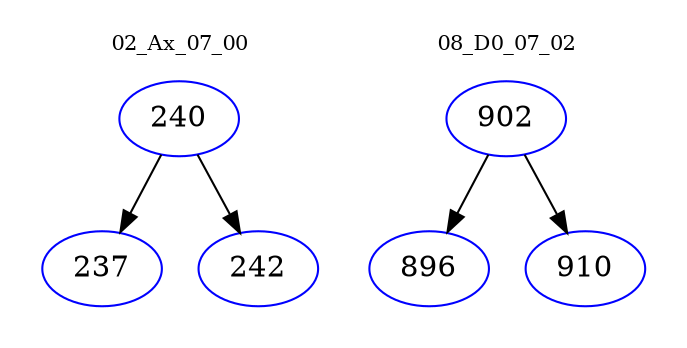 digraph{
subgraph cluster_0 {
color = white
label = "02_Ax_07_00";
fontsize=10;
T0_240 [label="240", color="blue"]
T0_240 -> T0_237 [color="black"]
T0_237 [label="237", color="blue"]
T0_240 -> T0_242 [color="black"]
T0_242 [label="242", color="blue"]
}
subgraph cluster_1 {
color = white
label = "08_D0_07_02";
fontsize=10;
T1_902 [label="902", color="blue"]
T1_902 -> T1_896 [color="black"]
T1_896 [label="896", color="blue"]
T1_902 -> T1_910 [color="black"]
T1_910 [label="910", color="blue"]
}
}
